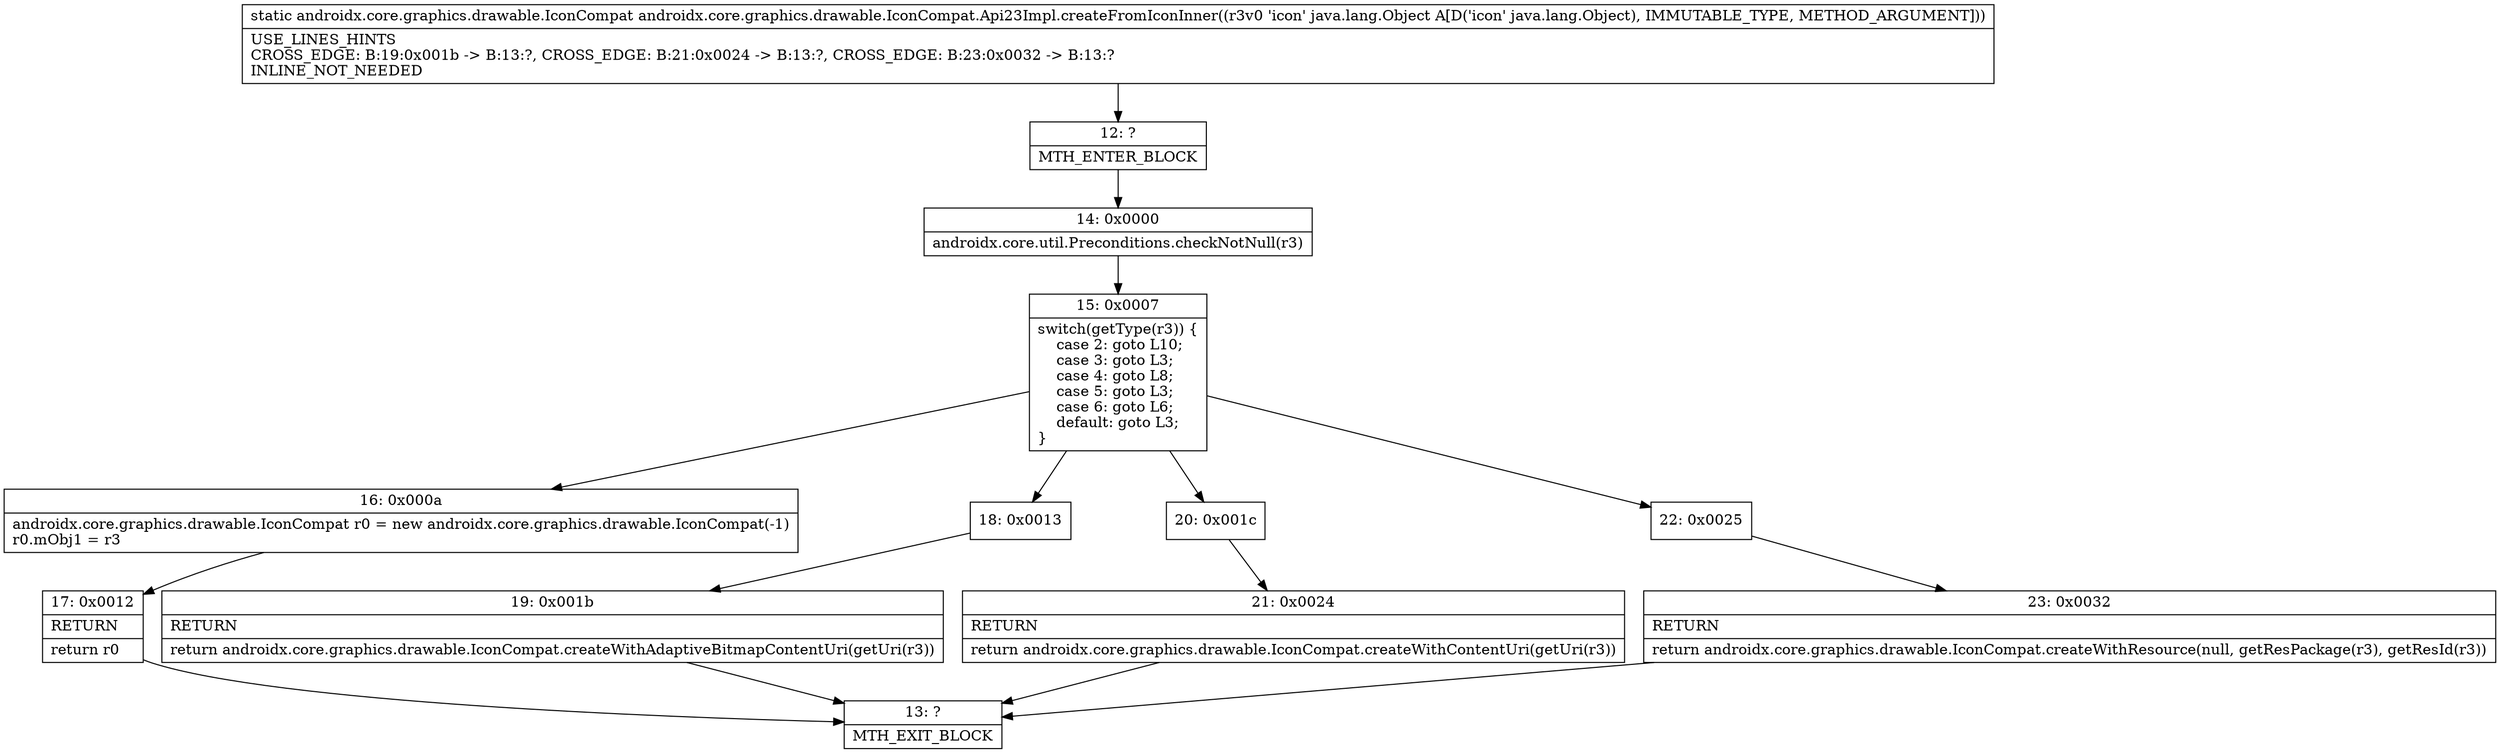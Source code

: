 digraph "CFG forandroidx.core.graphics.drawable.IconCompat.Api23Impl.createFromIconInner(Ljava\/lang\/Object;)Landroidx\/core\/graphics\/drawable\/IconCompat;" {
Node_12 [shape=record,label="{12\:\ ?|MTH_ENTER_BLOCK\l}"];
Node_14 [shape=record,label="{14\:\ 0x0000|androidx.core.util.Preconditions.checkNotNull(r3)\l}"];
Node_15 [shape=record,label="{15\:\ 0x0007|switch(getType(r3)) \{\l    case 2: goto L10;\l    case 3: goto L3;\l    case 4: goto L8;\l    case 5: goto L3;\l    case 6: goto L6;\l    default: goto L3;\l\}\l}"];
Node_16 [shape=record,label="{16\:\ 0x000a|androidx.core.graphics.drawable.IconCompat r0 = new androidx.core.graphics.drawable.IconCompat(\-1)\lr0.mObj1 = r3\l}"];
Node_17 [shape=record,label="{17\:\ 0x0012|RETURN\l|return r0\l}"];
Node_13 [shape=record,label="{13\:\ ?|MTH_EXIT_BLOCK\l}"];
Node_18 [shape=record,label="{18\:\ 0x0013}"];
Node_19 [shape=record,label="{19\:\ 0x001b|RETURN\l|return androidx.core.graphics.drawable.IconCompat.createWithAdaptiveBitmapContentUri(getUri(r3))\l}"];
Node_20 [shape=record,label="{20\:\ 0x001c}"];
Node_21 [shape=record,label="{21\:\ 0x0024|RETURN\l|return androidx.core.graphics.drawable.IconCompat.createWithContentUri(getUri(r3))\l}"];
Node_22 [shape=record,label="{22\:\ 0x0025}"];
Node_23 [shape=record,label="{23\:\ 0x0032|RETURN\l|return androidx.core.graphics.drawable.IconCompat.createWithResource(null, getResPackage(r3), getResId(r3))\l}"];
MethodNode[shape=record,label="{static androidx.core.graphics.drawable.IconCompat androidx.core.graphics.drawable.IconCompat.Api23Impl.createFromIconInner((r3v0 'icon' java.lang.Object A[D('icon' java.lang.Object), IMMUTABLE_TYPE, METHOD_ARGUMENT]))  | USE_LINES_HINTS\lCROSS_EDGE: B:19:0x001b \-\> B:13:?, CROSS_EDGE: B:21:0x0024 \-\> B:13:?, CROSS_EDGE: B:23:0x0032 \-\> B:13:?\lINLINE_NOT_NEEDED\l}"];
MethodNode -> Node_12;Node_12 -> Node_14;
Node_14 -> Node_15;
Node_15 -> Node_16;
Node_15 -> Node_18;
Node_15 -> Node_20;
Node_15 -> Node_22;
Node_16 -> Node_17;
Node_17 -> Node_13;
Node_18 -> Node_19;
Node_19 -> Node_13;
Node_20 -> Node_21;
Node_21 -> Node_13;
Node_22 -> Node_23;
Node_23 -> Node_13;
}

